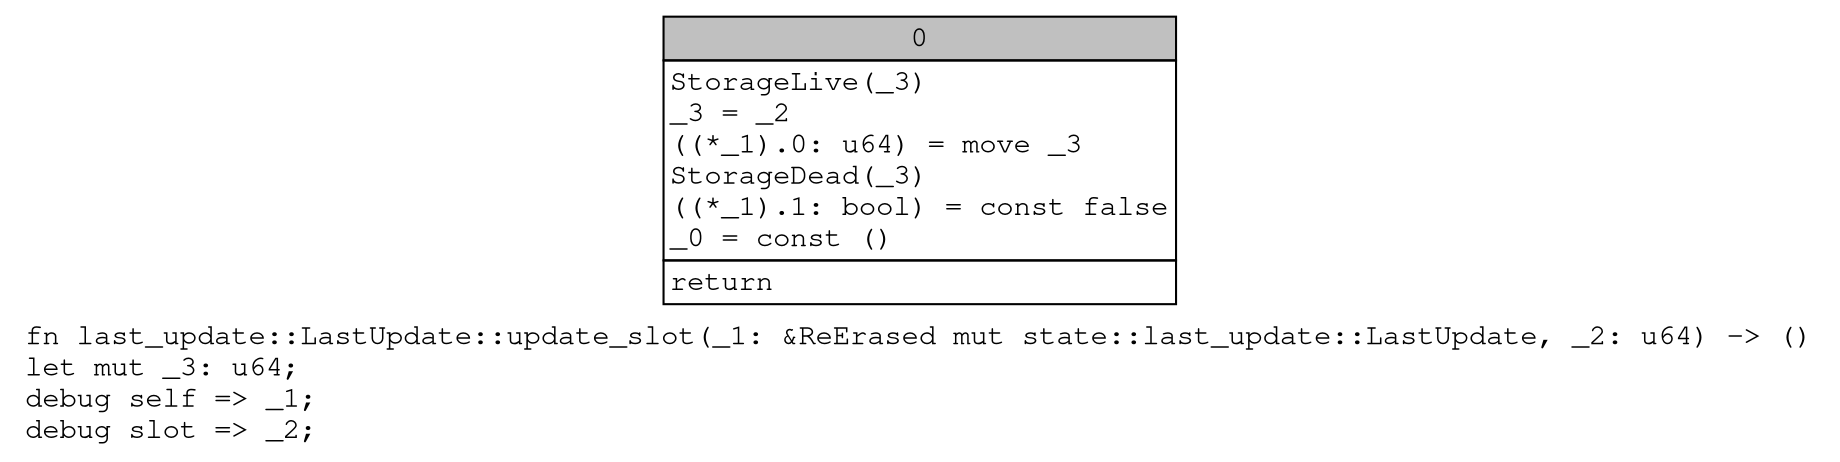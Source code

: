 digraph Mir_0_218 {
    graph [fontname="Courier, monospace"];
    node [fontname="Courier, monospace"];
    edge [fontname="Courier, monospace"];
    label=<fn last_update::LastUpdate::update_slot(_1: &amp;ReErased mut state::last_update::LastUpdate, _2: u64) -&gt; ()<br align="left"/>let mut _3: u64;<br align="left"/>debug self =&gt; _1;<br align="left"/>debug slot =&gt; _2;<br align="left"/>>;
    bb0__0_218 [shape="none", label=<<table border="0" cellborder="1" cellspacing="0"><tr><td bgcolor="gray" align="center" colspan="1">0</td></tr><tr><td align="left" balign="left">StorageLive(_3)<br/>_3 = _2<br/>((*_1).0: u64) = move _3<br/>StorageDead(_3)<br/>((*_1).1: bool) = const false<br/>_0 = const ()<br/></td></tr><tr><td align="left">return</td></tr></table>>];
}
